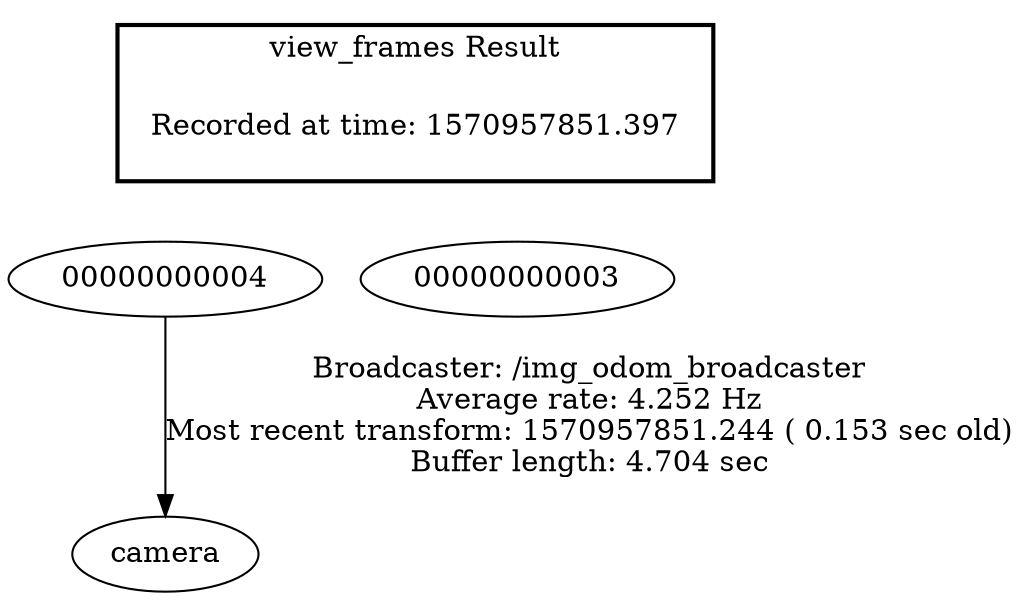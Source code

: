 digraph G {
"00000000004" -> "camera"[label="Broadcaster: /img_odom_broadcaster\nAverage rate: 4.252 Hz\nMost recent transform: 1570957851.244 ( 0.153 sec old)\nBuffer length: 4.704 sec\n"];
edge [style=invis];
 subgraph cluster_legend { style=bold; color=black; label ="view_frames Result";
"Recorded at time: 1570957851.397"[ shape=plaintext ] ;
 }->"00000000003";
edge [style=invis];
 subgraph cluster_legend { style=bold; color=black; label ="view_frames Result";
"Recorded at time: 1570957851.397"[ shape=plaintext ] ;
 }->"00000000004";
}